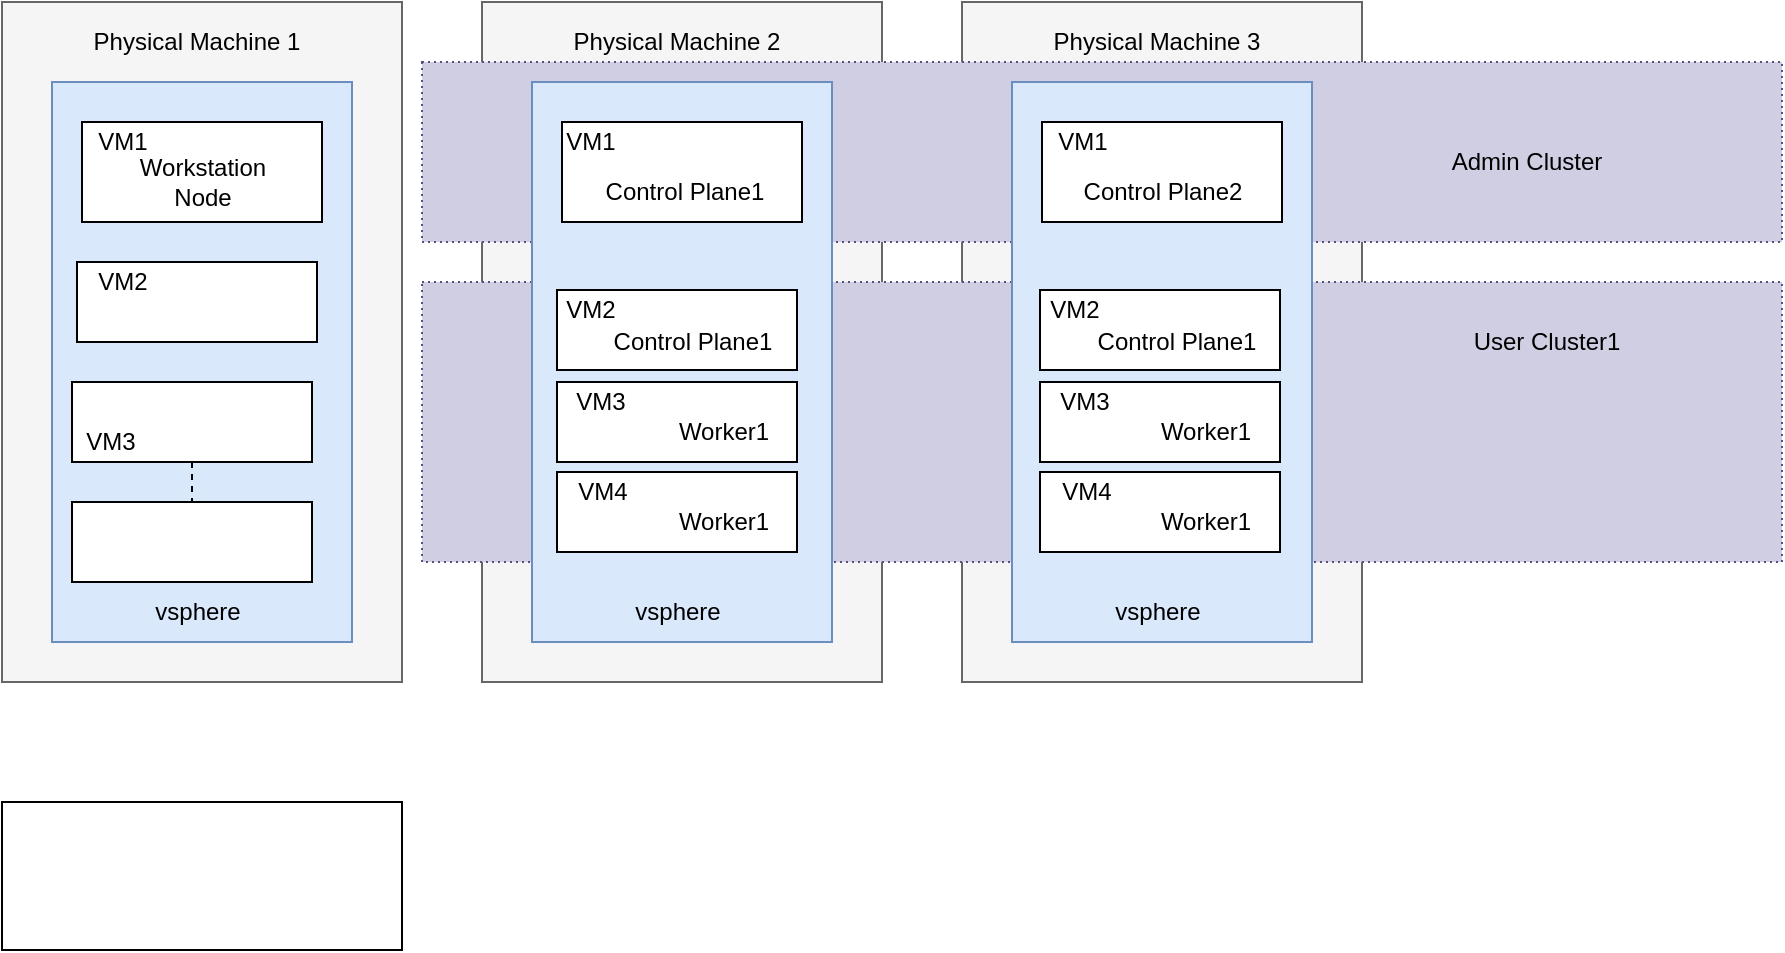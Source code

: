 <mxfile version="21.3.5" type="github">
  <diagram name="Page-1" id="vFoG2vwDNDZceMdTAJsb">
    <mxGraphModel dx="1050" dy="573" grid="1" gridSize="10" guides="1" tooltips="1" connect="1" arrows="1" fold="1" page="1" pageScale="1" pageWidth="850" pageHeight="1100" math="0" shadow="0">
      <root>
        <mxCell id="0" />
        <mxCell id="1" parent="0" />
        <mxCell id="XZyTgTBLMYQfceF50g7--60" value="" style="rounded=0;whiteSpace=wrap;html=1;fillColor=#f5f5f5;strokeColor=#666666;fontColor=#333333;" vertex="1" parent="1">
          <mxGeometry x="320" y="120" width="200" height="340" as="geometry" />
        </mxCell>
        <mxCell id="XZyTgTBLMYQfceF50g7--77" value="" style="rounded=0;whiteSpace=wrap;html=1;fillColor=#f5f5f5;strokeColor=#666666;fontColor=#333333;" vertex="1" parent="1">
          <mxGeometry x="560" y="120" width="200" height="340" as="geometry" />
        </mxCell>
        <mxCell id="XZyTgTBLMYQfceF50g7--12" value="" style="rounded=0;whiteSpace=wrap;html=1;fillColor=#f5f5f5;strokeColor=#666666;fontColor=#333333;" vertex="1" parent="1">
          <mxGeometry x="80" y="120" width="200" height="340" as="geometry" />
        </mxCell>
        <mxCell id="XZyTgTBLMYQfceF50g7--95" value="" style="rounded=0;whiteSpace=wrap;html=1;dashed=1;dashPattern=1 2;fillColor=#d0cee2;strokeColor=#56517e;" vertex="1" parent="1">
          <mxGeometry x="290" y="260" width="680" height="140" as="geometry" />
        </mxCell>
        <mxCell id="XZyTgTBLMYQfceF50g7--58" value="" style="rounded=0;whiteSpace=wrap;html=1;dashed=1;dashPattern=1 2;fillColor=#d0cee2;strokeColor=#56517e;" vertex="1" parent="1">
          <mxGeometry x="290" y="150" width="680" height="90" as="geometry" />
        </mxCell>
        <mxCell id="XZyTgTBLMYQfceF50g7--43" value="" style="rounded=0;whiteSpace=wrap;html=1;fillColor=#dae8fc;strokeColor=#6c8ebf;" vertex="1" parent="1">
          <mxGeometry x="105" y="160" width="150" height="280" as="geometry" />
        </mxCell>
        <mxCell id="UaKpD1dw4Sh4kHapiwSD-7" value="Physical Machine 1" style="text;html=1;strokeColor=none;fillColor=none;align=center;verticalAlign=middle;whiteSpace=wrap;rounded=0;" parent="1" vertex="1">
          <mxGeometry x="115" y="130" width="125" height="20" as="geometry" />
        </mxCell>
        <mxCell id="UaKpD1dw4Sh4kHapiwSD-8" value="" style="rounded=0;whiteSpace=wrap;html=1;" parent="1" vertex="1">
          <mxGeometry x="120" y="180" width="120" height="50" as="geometry" />
        </mxCell>
        <mxCell id="XZyTgTBLMYQfceF50g7--8" value="" style="rounded=0;whiteSpace=wrap;html=1;" vertex="1" parent="1">
          <mxGeometry x="80" y="520" width="200" height="74" as="geometry" />
        </mxCell>
        <mxCell id="XZyTgTBLMYQfceF50g7--13" value="VM1" style="text;html=1;strokeColor=none;fillColor=none;align=center;verticalAlign=middle;whiteSpace=wrap;rounded=0;" vertex="1" parent="1">
          <mxGeometry x="125" y="180" width="31" height="20" as="geometry" />
        </mxCell>
        <mxCell id="XZyTgTBLMYQfceF50g7--32" value="Workstation Node" style="text;html=1;strokeColor=none;fillColor=none;align=center;verticalAlign=middle;whiteSpace=wrap;rounded=0;" vertex="1" parent="1">
          <mxGeometry x="132.5" y="200" width="95" height="20" as="geometry" />
        </mxCell>
        <mxCell id="XZyTgTBLMYQfceF50g7--35" value="VM1" style="text;html=1;strokeColor=none;fillColor=none;align=center;verticalAlign=middle;whiteSpace=wrap;rounded=0;" vertex="1" parent="1">
          <mxGeometry x="125" y="250" width="31" height="20" as="geometry" />
        </mxCell>
        <mxCell id="XZyTgTBLMYQfceF50g7--46" value="" style="rounded=0;whiteSpace=wrap;html=1;" vertex="1" parent="1">
          <mxGeometry x="120" y="180" width="120" height="50" as="geometry" />
        </mxCell>
        <mxCell id="XZyTgTBLMYQfceF50g7--47" value="Workstation Node" style="text;html=1;strokeColor=none;fillColor=none;align=center;verticalAlign=middle;whiteSpace=wrap;rounded=0;" vertex="1" parent="1">
          <mxGeometry x="132.5" y="200" width="95" height="20" as="geometry" />
        </mxCell>
        <mxCell id="XZyTgTBLMYQfceF50g7--48" value="VM1" style="text;html=1;strokeColor=none;fillColor=none;align=center;verticalAlign=middle;whiteSpace=wrap;rounded=0;" vertex="1" parent="1">
          <mxGeometry x="125" y="180" width="31" height="20" as="geometry" />
        </mxCell>
        <mxCell id="XZyTgTBLMYQfceF50g7--50" value="" style="rounded=0;whiteSpace=wrap;html=1;" vertex="1" parent="1">
          <mxGeometry x="117.5" y="250" width="120" height="40" as="geometry" />
        </mxCell>
        <mxCell id="XZyTgTBLMYQfceF50g7--51" value="VM2" style="text;html=1;strokeColor=none;fillColor=none;align=center;verticalAlign=middle;whiteSpace=wrap;rounded=0;" vertex="1" parent="1">
          <mxGeometry x="121" y="250" width="39" height="20" as="geometry" />
        </mxCell>
        <mxCell id="XZyTgTBLMYQfceF50g7--52" value="vsphere" style="text;html=1;strokeColor=none;fillColor=none;align=center;verticalAlign=middle;whiteSpace=wrap;rounded=0;" vertex="1" parent="1">
          <mxGeometry x="112.5" y="410" width="130" height="30" as="geometry" />
        </mxCell>
        <mxCell id="XZyTgTBLMYQfceF50g7--104" style="rounded=0;orthogonalLoop=1;jettySize=auto;html=1;exitX=0.5;exitY=1;exitDx=0;exitDy=0;entryX=0.5;entryY=0;entryDx=0;entryDy=0;startArrow=none;startFill=0;endArrow=none;endFill=0;dashed=1;" edge="1" parent="1" source="XZyTgTBLMYQfceF50g7--55" target="XZyTgTBLMYQfceF50g7--100">
          <mxGeometry relative="1" as="geometry" />
        </mxCell>
        <mxCell id="XZyTgTBLMYQfceF50g7--55" value="" style="rounded=0;whiteSpace=wrap;html=1;" vertex="1" parent="1">
          <mxGeometry x="115" y="310" width="120" height="40" as="geometry" />
        </mxCell>
        <mxCell id="XZyTgTBLMYQfceF50g7--57" value="VM3" style="text;html=1;strokeColor=none;fillColor=none;align=center;verticalAlign=middle;whiteSpace=wrap;rounded=0;" vertex="1" parent="1">
          <mxGeometry x="115" y="330" width="39" height="20" as="geometry" />
        </mxCell>
        <mxCell id="XZyTgTBLMYQfceF50g7--61" value="" style="rounded=0;whiteSpace=wrap;html=1;fillColor=#dae8fc;strokeColor=#6c8ebf;" vertex="1" parent="1">
          <mxGeometry x="345" y="160" width="150" height="280" as="geometry" />
        </mxCell>
        <mxCell id="XZyTgTBLMYQfceF50g7--62" value="Physical Machine 2" style="text;html=1;strokeColor=none;fillColor=none;align=center;verticalAlign=middle;whiteSpace=wrap;rounded=0;" vertex="1" parent="1">
          <mxGeometry x="355" y="130" width="125" height="20" as="geometry" />
        </mxCell>
        <mxCell id="XZyTgTBLMYQfceF50g7--63" value="" style="rounded=0;whiteSpace=wrap;html=1;" vertex="1" parent="1">
          <mxGeometry x="360" y="180" width="120" height="50" as="geometry" />
        </mxCell>
        <mxCell id="XZyTgTBLMYQfceF50g7--64" value="VM1" style="text;html=1;strokeColor=none;fillColor=none;align=center;verticalAlign=middle;whiteSpace=wrap;rounded=0;" vertex="1" parent="1">
          <mxGeometry x="365" y="180" width="31" height="20" as="geometry" />
        </mxCell>
        <mxCell id="XZyTgTBLMYQfceF50g7--65" value="Workstation Node" style="text;html=1;strokeColor=none;fillColor=none;align=center;verticalAlign=middle;whiteSpace=wrap;rounded=0;" vertex="1" parent="1">
          <mxGeometry x="372.5" y="200" width="95" height="20" as="geometry" />
        </mxCell>
        <mxCell id="XZyTgTBLMYQfceF50g7--67" value="" style="rounded=0;whiteSpace=wrap;html=1;" vertex="1" parent="1">
          <mxGeometry x="360" y="180" width="120" height="50" as="geometry" />
        </mxCell>
        <mxCell id="XZyTgTBLMYQfceF50g7--68" value="Control Plane1" style="text;html=1;strokeColor=none;fillColor=none;align=center;verticalAlign=middle;whiteSpace=wrap;rounded=0;" vertex="1" parent="1">
          <mxGeometry x="373.5" y="205" width="95" height="20" as="geometry" />
        </mxCell>
        <mxCell id="XZyTgTBLMYQfceF50g7--69" value="VM1" style="text;html=1;strokeColor=none;fillColor=none;align=center;verticalAlign=middle;whiteSpace=wrap;rounded=0;" vertex="1" parent="1">
          <mxGeometry x="359" y="180" width="31" height="20" as="geometry" />
        </mxCell>
        <mxCell id="XZyTgTBLMYQfceF50g7--70" value="" style="rounded=0;whiteSpace=wrap;html=1;" vertex="1" parent="1">
          <mxGeometry x="357.5" y="264" width="120" height="40" as="geometry" />
        </mxCell>
        <mxCell id="XZyTgTBLMYQfceF50g7--71" value="VM2" style="text;html=1;strokeColor=none;fillColor=none;align=center;verticalAlign=middle;whiteSpace=wrap;rounded=0;" vertex="1" parent="1">
          <mxGeometry x="355" y="264" width="39" height="20" as="geometry" />
        </mxCell>
        <mxCell id="XZyTgTBLMYQfceF50g7--72" value="vsphere" style="text;html=1;strokeColor=none;fillColor=none;align=center;verticalAlign=middle;whiteSpace=wrap;rounded=0;" vertex="1" parent="1">
          <mxGeometry x="352.5" y="410" width="130" height="30" as="geometry" />
        </mxCell>
        <mxCell id="XZyTgTBLMYQfceF50g7--74" value="" style="rounded=0;whiteSpace=wrap;html=1;" vertex="1" parent="1">
          <mxGeometry x="357.5" y="310" width="120" height="40" as="geometry" />
        </mxCell>
        <mxCell id="XZyTgTBLMYQfceF50g7--75" value="Worker1" style="text;html=1;strokeColor=none;fillColor=none;align=center;verticalAlign=middle;whiteSpace=wrap;rounded=0;" vertex="1" parent="1">
          <mxGeometry x="411.75" y="325" width="57.5" height="20" as="geometry" />
        </mxCell>
        <mxCell id="XZyTgTBLMYQfceF50g7--76" value="VM3" style="text;html=1;strokeColor=none;fillColor=none;align=center;verticalAlign=middle;whiteSpace=wrap;rounded=0;" vertex="1" parent="1">
          <mxGeometry x="360" y="310" width="39" height="20" as="geometry" />
        </mxCell>
        <mxCell id="XZyTgTBLMYQfceF50g7--78" value="" style="rounded=0;whiteSpace=wrap;html=1;fillColor=#dae8fc;strokeColor=#6c8ebf;" vertex="1" parent="1">
          <mxGeometry x="585" y="160" width="150" height="280" as="geometry" />
        </mxCell>
        <mxCell id="XZyTgTBLMYQfceF50g7--79" value="Physical Machine 3" style="text;html=1;strokeColor=none;fillColor=none;align=center;verticalAlign=middle;whiteSpace=wrap;rounded=0;" vertex="1" parent="1">
          <mxGeometry x="595" y="130" width="125" height="20" as="geometry" />
        </mxCell>
        <mxCell id="XZyTgTBLMYQfceF50g7--80" value="" style="rounded=0;whiteSpace=wrap;html=1;" vertex="1" parent="1">
          <mxGeometry x="600" y="180" width="120" height="50" as="geometry" />
        </mxCell>
        <mxCell id="XZyTgTBLMYQfceF50g7--81" value="VM1" style="text;html=1;strokeColor=none;fillColor=none;align=center;verticalAlign=middle;whiteSpace=wrap;rounded=0;" vertex="1" parent="1">
          <mxGeometry x="605" y="180" width="31" height="20" as="geometry" />
        </mxCell>
        <mxCell id="XZyTgTBLMYQfceF50g7--82" value="Workstation Node" style="text;html=1;strokeColor=none;fillColor=none;align=center;verticalAlign=middle;whiteSpace=wrap;rounded=0;" vertex="1" parent="1">
          <mxGeometry x="612.5" y="200" width="95" height="20" as="geometry" />
        </mxCell>
        <mxCell id="XZyTgTBLMYQfceF50g7--84" value="" style="rounded=0;whiteSpace=wrap;html=1;" vertex="1" parent="1">
          <mxGeometry x="600" y="180" width="120" height="50" as="geometry" />
        </mxCell>
        <mxCell id="XZyTgTBLMYQfceF50g7--85" value="Control Plane2" style="text;html=1;strokeColor=none;fillColor=none;align=center;verticalAlign=middle;whiteSpace=wrap;rounded=0;" vertex="1" parent="1">
          <mxGeometry x="612.5" y="205" width="95" height="20" as="geometry" />
        </mxCell>
        <mxCell id="XZyTgTBLMYQfceF50g7--86" value="VM1" style="text;html=1;strokeColor=none;fillColor=none;align=center;verticalAlign=middle;whiteSpace=wrap;rounded=0;" vertex="1" parent="1">
          <mxGeometry x="605" y="180" width="31" height="20" as="geometry" />
        </mxCell>
        <mxCell id="XZyTgTBLMYQfceF50g7--89" value="vsphere" style="text;html=1;strokeColor=none;fillColor=none;align=center;verticalAlign=middle;whiteSpace=wrap;rounded=0;" vertex="1" parent="1">
          <mxGeometry x="592.5" y="410" width="130" height="30" as="geometry" />
        </mxCell>
        <mxCell id="XZyTgTBLMYQfceF50g7--94" value="Admin Cluster" style="text;html=1;strokeColor=none;fillColor=none;align=center;verticalAlign=middle;whiteSpace=wrap;rounded=0;" vertex="1" parent="1">
          <mxGeometry x="780" y="190" width="125" height="20" as="geometry" />
        </mxCell>
        <mxCell id="XZyTgTBLMYQfceF50g7--96" value="User Cluster1" style="text;html=1;strokeColor=none;fillColor=none;align=center;verticalAlign=middle;whiteSpace=wrap;rounded=0;" vertex="1" parent="1">
          <mxGeometry x="790" y="280" width="125" height="20" as="geometry" />
        </mxCell>
        <mxCell id="XZyTgTBLMYQfceF50g7--100" value="" style="rounded=0;whiteSpace=wrap;html=1;" vertex="1" parent="1">
          <mxGeometry x="115" y="370" width="120" height="40" as="geometry" />
        </mxCell>
        <mxCell id="XZyTgTBLMYQfceF50g7--105" value="" style="rounded=0;whiteSpace=wrap;html=1;" vertex="1" parent="1">
          <mxGeometry x="357.5" y="355" width="120" height="40" as="geometry" />
        </mxCell>
        <mxCell id="XZyTgTBLMYQfceF50g7--106" value="Worker1" style="text;html=1;strokeColor=none;fillColor=none;align=center;verticalAlign=middle;whiteSpace=wrap;rounded=0;" vertex="1" parent="1">
          <mxGeometry x="411.75" y="370" width="57.5" height="20" as="geometry" />
        </mxCell>
        <mxCell id="XZyTgTBLMYQfceF50g7--108" value="Control Plane1" style="text;html=1;strokeColor=none;fillColor=none;align=center;verticalAlign=middle;whiteSpace=wrap;rounded=0;" vertex="1" parent="1">
          <mxGeometry x="378" y="280" width="95" height="20" as="geometry" />
        </mxCell>
        <mxCell id="XZyTgTBLMYQfceF50g7--117" value="VM4" style="text;html=1;strokeColor=none;fillColor=none;align=center;verticalAlign=middle;whiteSpace=wrap;rounded=0;" vertex="1" parent="1">
          <mxGeometry x="361" y="355" width="39" height="20" as="geometry" />
        </mxCell>
        <mxCell id="XZyTgTBLMYQfceF50g7--118" value="" style="rounded=0;whiteSpace=wrap;html=1;" vertex="1" parent="1">
          <mxGeometry x="599" y="264" width="120" height="40" as="geometry" />
        </mxCell>
        <mxCell id="XZyTgTBLMYQfceF50g7--119" value="VM2" style="text;html=1;strokeColor=none;fillColor=none;align=center;verticalAlign=middle;whiteSpace=wrap;rounded=0;" vertex="1" parent="1">
          <mxGeometry x="596.5" y="264" width="39" height="20" as="geometry" />
        </mxCell>
        <mxCell id="XZyTgTBLMYQfceF50g7--120" value="" style="rounded=0;whiteSpace=wrap;html=1;" vertex="1" parent="1">
          <mxGeometry x="599" y="310" width="120" height="40" as="geometry" />
        </mxCell>
        <mxCell id="XZyTgTBLMYQfceF50g7--121" value="Worker1" style="text;html=1;strokeColor=none;fillColor=none;align=center;verticalAlign=middle;whiteSpace=wrap;rounded=0;" vertex="1" parent="1">
          <mxGeometry x="653.25" y="325" width="57.5" height="20" as="geometry" />
        </mxCell>
        <mxCell id="XZyTgTBLMYQfceF50g7--122" value="VM3" style="text;html=1;strokeColor=none;fillColor=none;align=center;verticalAlign=middle;whiteSpace=wrap;rounded=0;" vertex="1" parent="1">
          <mxGeometry x="601.5" y="310" width="39" height="20" as="geometry" />
        </mxCell>
        <mxCell id="XZyTgTBLMYQfceF50g7--123" value="" style="rounded=0;whiteSpace=wrap;html=1;" vertex="1" parent="1">
          <mxGeometry x="599" y="355" width="120" height="40" as="geometry" />
        </mxCell>
        <mxCell id="XZyTgTBLMYQfceF50g7--124" value="Worker1" style="text;html=1;strokeColor=none;fillColor=none;align=center;verticalAlign=middle;whiteSpace=wrap;rounded=0;" vertex="1" parent="1">
          <mxGeometry x="653.25" y="370" width="57.5" height="20" as="geometry" />
        </mxCell>
        <mxCell id="XZyTgTBLMYQfceF50g7--125" value="Control Plane1" style="text;html=1;strokeColor=none;fillColor=none;align=center;verticalAlign=middle;whiteSpace=wrap;rounded=0;" vertex="1" parent="1">
          <mxGeometry x="619.5" y="280" width="95" height="20" as="geometry" />
        </mxCell>
        <mxCell id="XZyTgTBLMYQfceF50g7--126" value="VM4" style="text;html=1;strokeColor=none;fillColor=none;align=center;verticalAlign=middle;whiteSpace=wrap;rounded=0;" vertex="1" parent="1">
          <mxGeometry x="602.5" y="355" width="39" height="20" as="geometry" />
        </mxCell>
      </root>
    </mxGraphModel>
  </diagram>
</mxfile>
